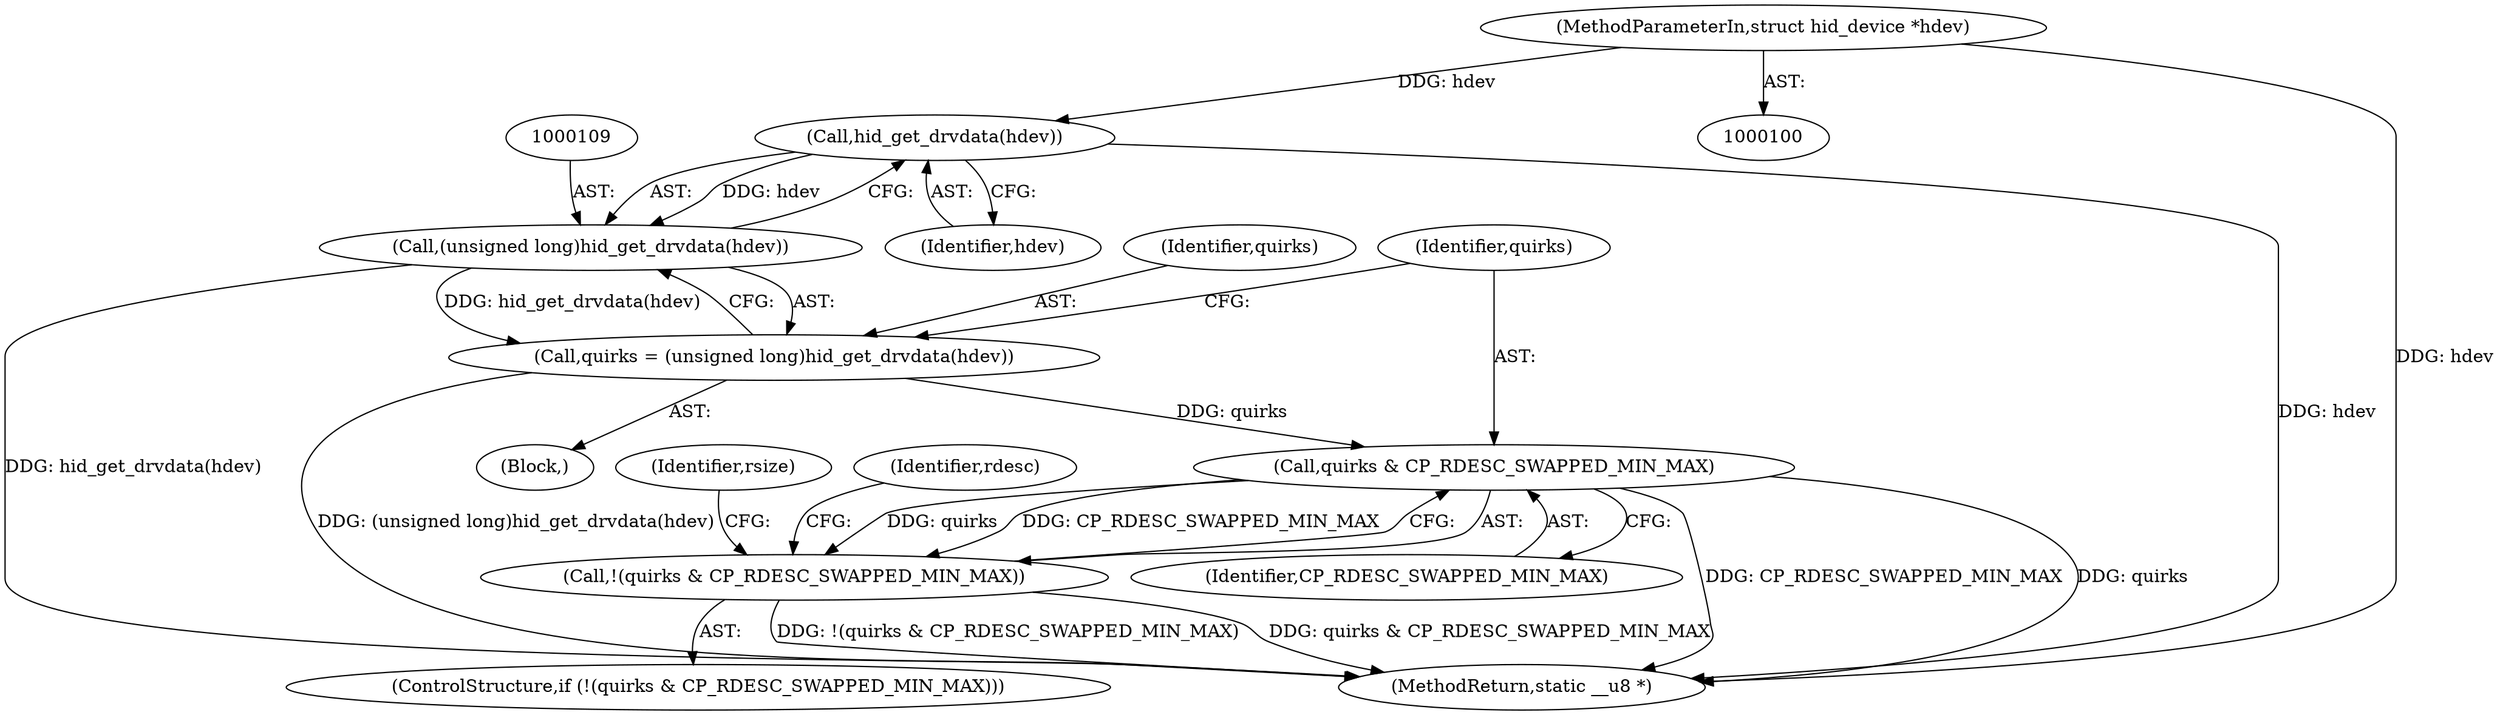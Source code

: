 digraph "0_linux_1ebb71143758f45dc0fa76e2f48429e13b16d110@pointer" {
"1000110" [label="(Call,hid_get_drvdata(hdev))"];
"1000101" [label="(MethodParameterIn,struct hid_device *hdev)"];
"1000108" [label="(Call,(unsigned long)hid_get_drvdata(hdev))"];
"1000106" [label="(Call,quirks = (unsigned long)hid_get_drvdata(hdev))"];
"1000115" [label="(Call,quirks & CP_RDESC_SWAPPED_MIN_MAX)"];
"1000114" [label="(Call,!(quirks & CP_RDESC_SWAPPED_MIN_MAX))"];
"1000108" [label="(Call,(unsigned long)hid_get_drvdata(hdev))"];
"1000116" [label="(Identifier,quirks)"];
"1000104" [label="(Block,)"];
"1000115" [label="(Call,quirks & CP_RDESC_SWAPPED_MIN_MAX)"];
"1000179" [label="(MethodReturn,static __u8 *)"];
"1000101" [label="(MethodParameterIn,struct hid_device *hdev)"];
"1000114" [label="(Call,!(quirks & CP_RDESC_SWAPPED_MIN_MAX))"];
"1000117" [label="(Identifier,CP_RDESC_SWAPPED_MIN_MAX)"];
"1000111" [label="(Identifier,hdev)"];
"1000123" [label="(Identifier,rsize)"];
"1000110" [label="(Call,hid_get_drvdata(hdev))"];
"1000107" [label="(Identifier,quirks)"];
"1000106" [label="(Call,quirks = (unsigned long)hid_get_drvdata(hdev))"];
"1000119" [label="(Identifier,rdesc)"];
"1000113" [label="(ControlStructure,if (!(quirks & CP_RDESC_SWAPPED_MIN_MAX)))"];
"1000110" -> "1000108"  [label="AST: "];
"1000110" -> "1000111"  [label="CFG: "];
"1000111" -> "1000110"  [label="AST: "];
"1000108" -> "1000110"  [label="CFG: "];
"1000110" -> "1000179"  [label="DDG: hdev"];
"1000110" -> "1000108"  [label="DDG: hdev"];
"1000101" -> "1000110"  [label="DDG: hdev"];
"1000101" -> "1000100"  [label="AST: "];
"1000101" -> "1000179"  [label="DDG: hdev"];
"1000108" -> "1000106"  [label="AST: "];
"1000109" -> "1000108"  [label="AST: "];
"1000106" -> "1000108"  [label="CFG: "];
"1000108" -> "1000179"  [label="DDG: hid_get_drvdata(hdev)"];
"1000108" -> "1000106"  [label="DDG: hid_get_drvdata(hdev)"];
"1000106" -> "1000104"  [label="AST: "];
"1000107" -> "1000106"  [label="AST: "];
"1000116" -> "1000106"  [label="CFG: "];
"1000106" -> "1000179"  [label="DDG: (unsigned long)hid_get_drvdata(hdev)"];
"1000106" -> "1000115"  [label="DDG: quirks"];
"1000115" -> "1000114"  [label="AST: "];
"1000115" -> "1000117"  [label="CFG: "];
"1000116" -> "1000115"  [label="AST: "];
"1000117" -> "1000115"  [label="AST: "];
"1000114" -> "1000115"  [label="CFG: "];
"1000115" -> "1000179"  [label="DDG: CP_RDESC_SWAPPED_MIN_MAX"];
"1000115" -> "1000179"  [label="DDG: quirks"];
"1000115" -> "1000114"  [label="DDG: quirks"];
"1000115" -> "1000114"  [label="DDG: CP_RDESC_SWAPPED_MIN_MAX"];
"1000114" -> "1000113"  [label="AST: "];
"1000119" -> "1000114"  [label="CFG: "];
"1000123" -> "1000114"  [label="CFG: "];
"1000114" -> "1000179"  [label="DDG: !(quirks & CP_RDESC_SWAPPED_MIN_MAX)"];
"1000114" -> "1000179"  [label="DDG: quirks & CP_RDESC_SWAPPED_MIN_MAX"];
}
